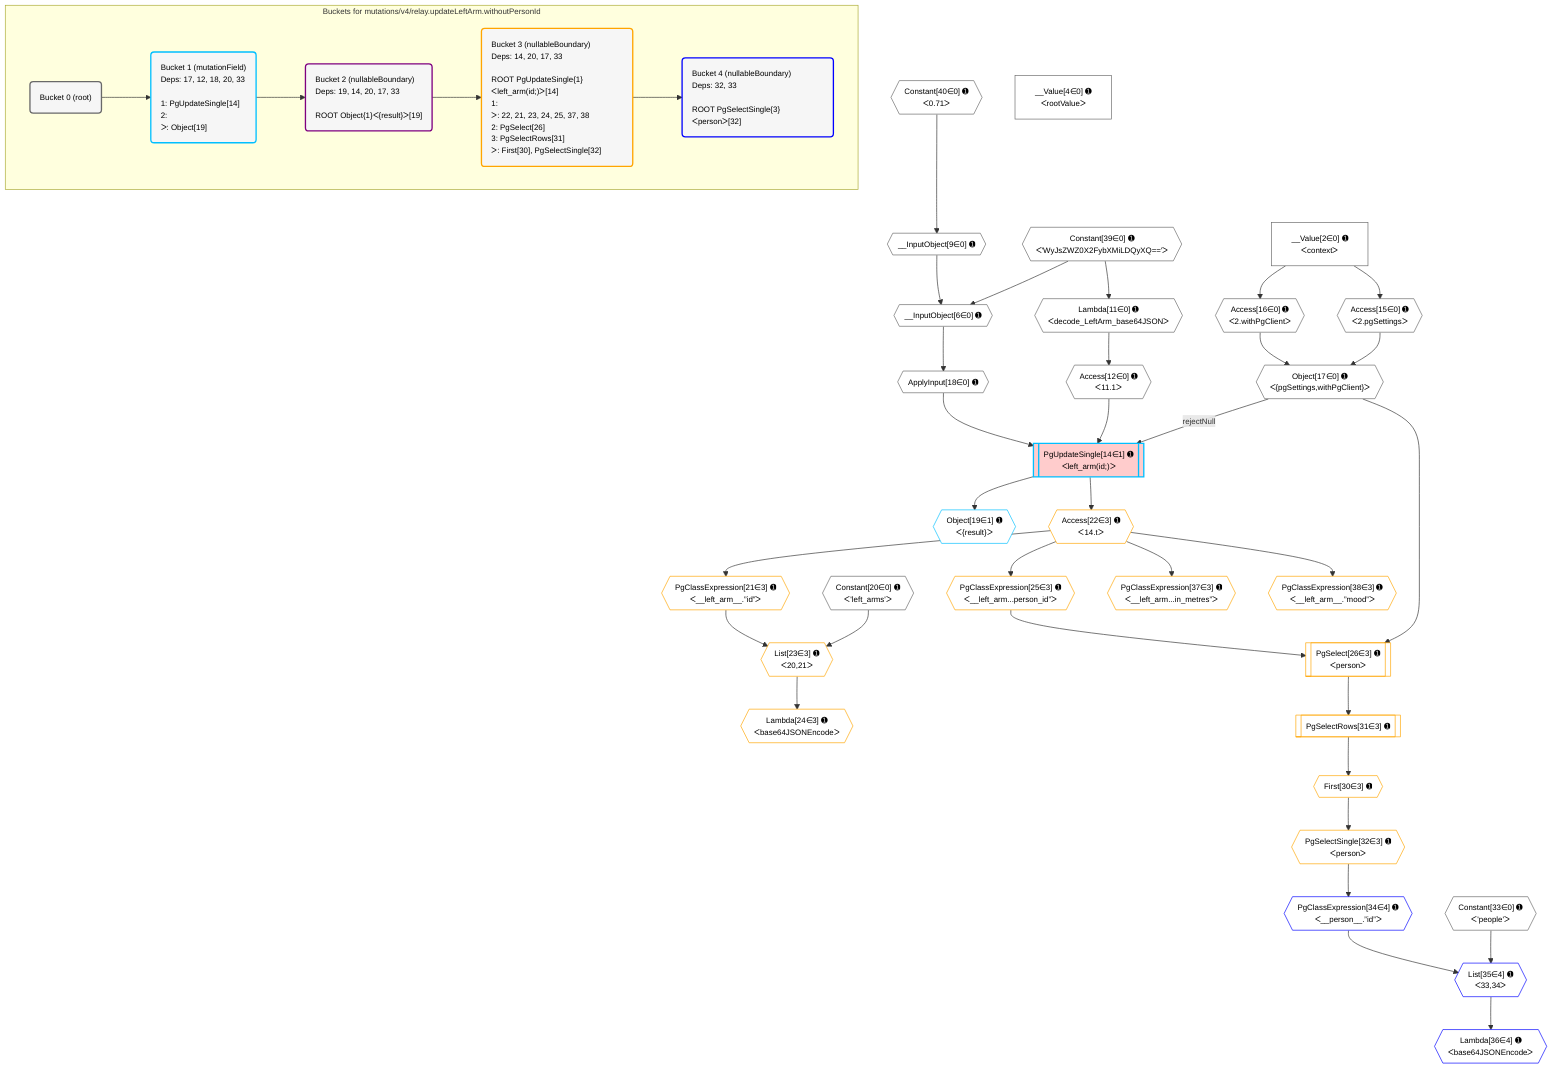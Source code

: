 %%{init: {'themeVariables': { 'fontSize': '12px'}}}%%
graph TD
    classDef path fill:#eee,stroke:#000,color:#000
    classDef plan fill:#fff,stroke-width:1px,color:#000
    classDef itemplan fill:#fff,stroke-width:2px,color:#000
    classDef unbatchedplan fill:#dff,stroke-width:1px,color:#000
    classDef sideeffectplan fill:#fcc,stroke-width:2px,color:#000
    classDef bucket fill:#f6f6f6,color:#000,stroke-width:2px,text-align:left


    %% plan dependencies
    __InputObject6{{"__InputObject[6∈0] ➊"}}:::plan
    Constant39{{"Constant[39∈0] ➊<br />ᐸ'WyJsZWZ0X2FybXMiLDQyXQ=='ᐳ"}}:::plan
    __InputObject9{{"__InputObject[9∈0] ➊"}}:::plan
    Constant39 & __InputObject9 --> __InputObject6
    Constant40{{"Constant[40∈0] ➊<br />ᐸ0.71ᐳ"}}:::plan
    Constant40 --> __InputObject9
    Object17{{"Object[17∈0] ➊<br />ᐸ{pgSettings,withPgClient}ᐳ"}}:::plan
    Access15{{"Access[15∈0] ➊<br />ᐸ2.pgSettingsᐳ"}}:::plan
    Access16{{"Access[16∈0] ➊<br />ᐸ2.withPgClientᐳ"}}:::plan
    Access15 & Access16 --> Object17
    Lambda11{{"Lambda[11∈0] ➊<br />ᐸdecode_LeftArm_base64JSONᐳ"}}:::plan
    Constant39 --> Lambda11
    Access12{{"Access[12∈0] ➊<br />ᐸ11.1ᐳ"}}:::plan
    Lambda11 --> Access12
    __Value2["__Value[2∈0] ➊<br />ᐸcontextᐳ"]:::plan
    __Value2 --> Access15
    __Value2 --> Access16
    ApplyInput18{{"ApplyInput[18∈0] ➊"}}:::plan
    __InputObject6 --> ApplyInput18
    __Value4["__Value[4∈0] ➊<br />ᐸrootValueᐳ"]:::plan
    Constant20{{"Constant[20∈0] ➊<br />ᐸ'left_arms'ᐳ"}}:::plan
    Constant33{{"Constant[33∈0] ➊<br />ᐸ'people'ᐳ"}}:::plan
    PgUpdateSingle14[["PgUpdateSingle[14∈1] ➊<br />ᐸleft_arm(id;)ᐳ"]]:::sideeffectplan
    Object17 -->|rejectNull| PgUpdateSingle14
    Access12 & ApplyInput18 --> PgUpdateSingle14
    Object19{{"Object[19∈1] ➊<br />ᐸ{result}ᐳ"}}:::plan
    PgUpdateSingle14 --> Object19
    List23{{"List[23∈3] ➊<br />ᐸ20,21ᐳ"}}:::plan
    PgClassExpression21{{"PgClassExpression[21∈3] ➊<br />ᐸ__left_arm__.”id”ᐳ"}}:::plan
    Constant20 & PgClassExpression21 --> List23
    PgSelect26[["PgSelect[26∈3] ➊<br />ᐸpersonᐳ"]]:::plan
    PgClassExpression25{{"PgClassExpression[25∈3] ➊<br />ᐸ__left_arm...person_id”ᐳ"}}:::plan
    Object17 & PgClassExpression25 --> PgSelect26
    Access22{{"Access[22∈3] ➊<br />ᐸ14.tᐳ"}}:::plan
    Access22 --> PgClassExpression21
    PgUpdateSingle14 --> Access22
    Lambda24{{"Lambda[24∈3] ➊<br />ᐸbase64JSONEncodeᐳ"}}:::plan
    List23 --> Lambda24
    Access22 --> PgClassExpression25
    First30{{"First[30∈3] ➊"}}:::plan
    PgSelectRows31[["PgSelectRows[31∈3] ➊"]]:::plan
    PgSelectRows31 --> First30
    PgSelect26 --> PgSelectRows31
    PgSelectSingle32{{"PgSelectSingle[32∈3] ➊<br />ᐸpersonᐳ"}}:::plan
    First30 --> PgSelectSingle32
    PgClassExpression37{{"PgClassExpression[37∈3] ➊<br />ᐸ__left_arm...in_metres”ᐳ"}}:::plan
    Access22 --> PgClassExpression37
    PgClassExpression38{{"PgClassExpression[38∈3] ➊<br />ᐸ__left_arm__.”mood”ᐳ"}}:::plan
    Access22 --> PgClassExpression38
    List35{{"List[35∈4] ➊<br />ᐸ33,34ᐳ"}}:::plan
    PgClassExpression34{{"PgClassExpression[34∈4] ➊<br />ᐸ__person__.”id”ᐳ"}}:::plan
    Constant33 & PgClassExpression34 --> List35
    PgSelectSingle32 --> PgClassExpression34
    Lambda36{{"Lambda[36∈4] ➊<br />ᐸbase64JSONEncodeᐳ"}}:::plan
    List35 --> Lambda36

    %% define steps

    subgraph "Buckets for mutations/v4/relay.updateLeftArm.withoutPersonId"
    Bucket0("Bucket 0 (root)"):::bucket
    classDef bucket0 stroke:#696969
    class Bucket0,__Value2,__Value4,__InputObject6,__InputObject9,Lambda11,Access12,Access15,Access16,Object17,ApplyInput18,Constant20,Constant33,Constant39,Constant40 bucket0
    Bucket1("Bucket 1 (mutationField)<br />Deps: 17, 12, 18, 20, 33<br /><br />1: PgUpdateSingle[14]<br />2: <br />ᐳ: Object[19]"):::bucket
    classDef bucket1 stroke:#00bfff
    class Bucket1,PgUpdateSingle14,Object19 bucket1
    Bucket2("Bucket 2 (nullableBoundary)<br />Deps: 19, 14, 20, 17, 33<br /><br />ROOT Object{1}ᐸ{result}ᐳ[19]"):::bucket
    classDef bucket2 stroke:#7f007f
    class Bucket2 bucket2
    Bucket3("Bucket 3 (nullableBoundary)<br />Deps: 14, 20, 17, 33<br /><br />ROOT PgUpdateSingle{1}ᐸleft_arm(id;)ᐳ[14]<br />1: <br />ᐳ: 22, 21, 23, 24, 25, 37, 38<br />2: PgSelect[26]<br />3: PgSelectRows[31]<br />ᐳ: First[30], PgSelectSingle[32]"):::bucket
    classDef bucket3 stroke:#ffa500
    class Bucket3,PgClassExpression21,Access22,List23,Lambda24,PgClassExpression25,PgSelect26,First30,PgSelectRows31,PgSelectSingle32,PgClassExpression37,PgClassExpression38 bucket3
    Bucket4("Bucket 4 (nullableBoundary)<br />Deps: 32, 33<br /><br />ROOT PgSelectSingle{3}ᐸpersonᐳ[32]"):::bucket
    classDef bucket4 stroke:#0000ff
    class Bucket4,PgClassExpression34,List35,Lambda36 bucket4
    Bucket0 --> Bucket1
    Bucket1 --> Bucket2
    Bucket2 --> Bucket3
    Bucket3 --> Bucket4
    end